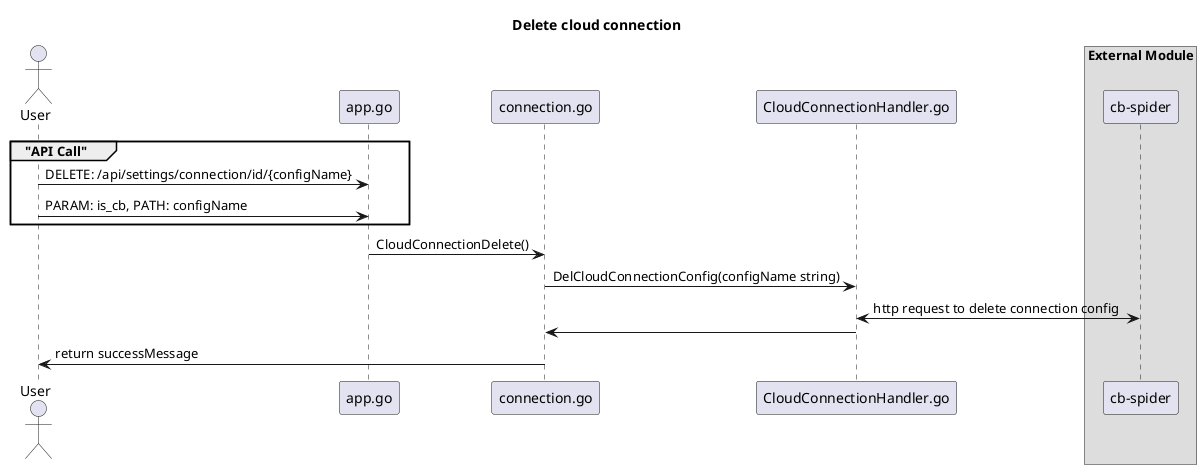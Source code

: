 @startuml

title "Delete cloud connection "

actor User as user

participant "app.go" as app
participant "connection.go" as route
participant "CloudConnectionHandler.go" as handler

box "External Module"
participant "cb-spider" as spider
end box

group  "API Call"
user    -> app : DELETE: /api/settings/connection/id/{configName}
user    -> app : PARAM: is_cb, PATH: configName
end
app     -> route: CloudConnectionDelete()
route     -> handler: DelCloudConnectionConfig(configName string)
handler <-> spider: http request to delete connection config
route <- handler: 
user <- route:  return successMessage


@enduml
